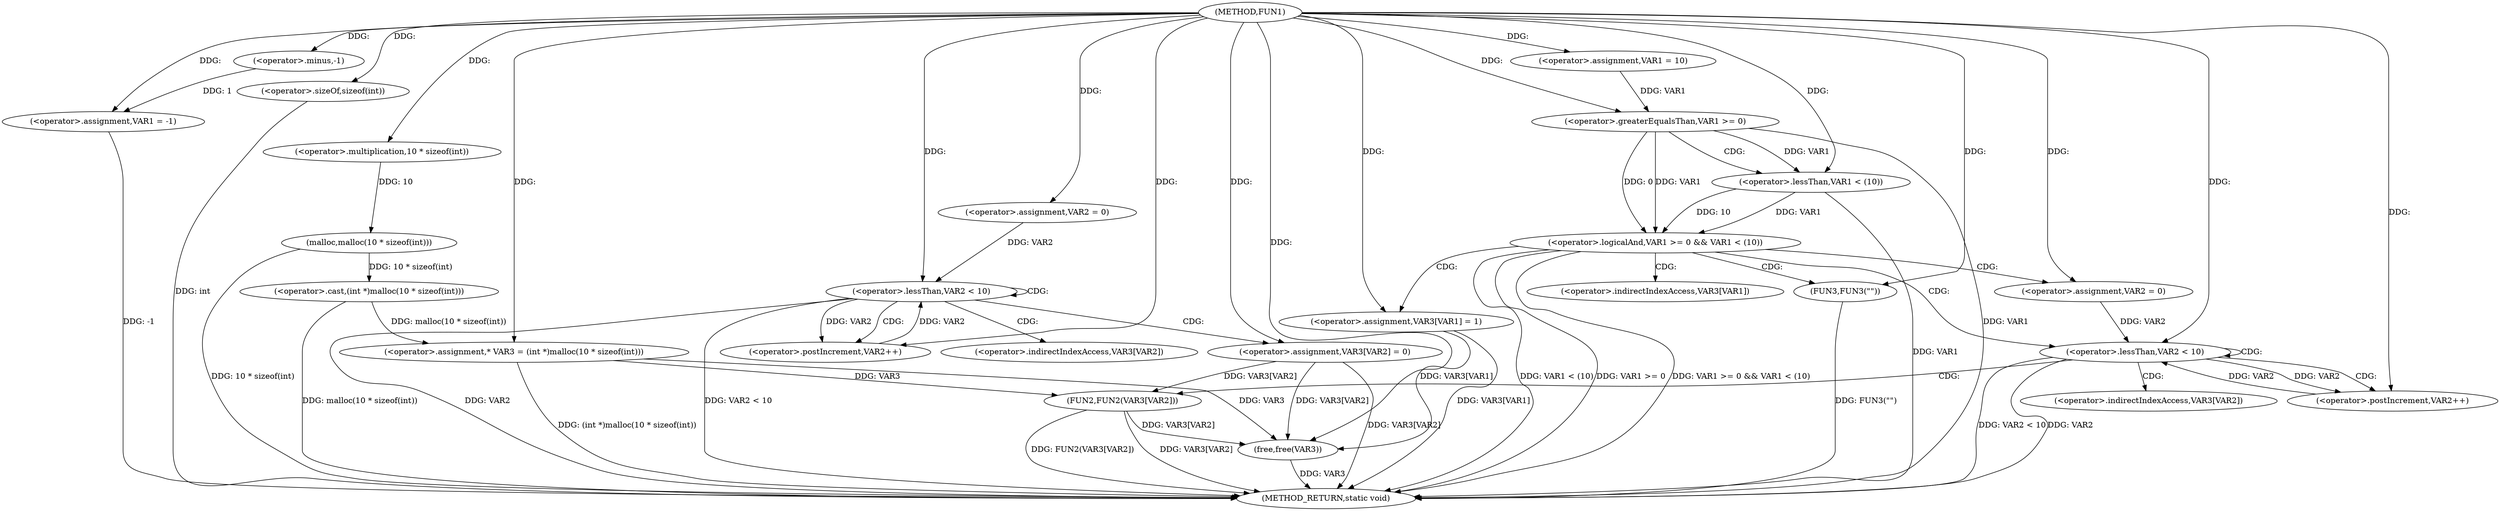 digraph FUN1 {  
"1000100" [label = "(METHOD,FUN1)" ]
"1000171" [label = "(METHOD_RETURN,static void)" ]
"1000103" [label = "(<operator>.assignment,VAR1 = -1)" ]
"1000105" [label = "(<operator>.minus,-1)" ]
"1000107" [label = "(<operator>.assignment,VAR1 = 10)" ]
"1000113" [label = "(<operator>.assignment,* VAR3 = (int *)malloc(10 * sizeof(int)))" ]
"1000115" [label = "(<operator>.cast,(int *)malloc(10 * sizeof(int)))" ]
"1000117" [label = "(malloc,malloc(10 * sizeof(int)))" ]
"1000118" [label = "(<operator>.multiplication,10 * sizeof(int))" ]
"1000120" [label = "(<operator>.sizeOf,sizeof(int))" ]
"1000123" [label = "(<operator>.assignment,VAR2 = 0)" ]
"1000126" [label = "(<operator>.lessThan,VAR2 < 10)" ]
"1000129" [label = "(<operator>.postIncrement,VAR2++)" ]
"1000132" [label = "(<operator>.assignment,VAR3[VAR2] = 0)" ]
"1000138" [label = "(<operator>.logicalAnd,VAR1 >= 0 && VAR1 < (10))" ]
"1000139" [label = "(<operator>.greaterEqualsThan,VAR1 >= 0)" ]
"1000142" [label = "(<operator>.lessThan,VAR1 < (10))" ]
"1000146" [label = "(<operator>.assignment,VAR3[VAR1] = 1)" ]
"1000152" [label = "(<operator>.assignment,VAR2 = 0)" ]
"1000155" [label = "(<operator>.lessThan,VAR2 < 10)" ]
"1000158" [label = "(<operator>.postIncrement,VAR2++)" ]
"1000161" [label = "(FUN2,FUN2(VAR3[VAR2]))" ]
"1000167" [label = "(FUN3,FUN3(\"\"))" ]
"1000169" [label = "(free,free(VAR3))" ]
"1000133" [label = "(<operator>.indirectIndexAccess,VAR3[VAR2])" ]
"1000147" [label = "(<operator>.indirectIndexAccess,VAR3[VAR1])" ]
"1000162" [label = "(<operator>.indirectIndexAccess,VAR3[VAR2])" ]
  "1000115" -> "1000171"  [ label = "DDG: malloc(10 * sizeof(int))"] 
  "1000126" -> "1000171"  [ label = "DDG: VAR2 < 10"] 
  "1000138" -> "1000171"  [ label = "DDG: VAR1 < (10)"] 
  "1000103" -> "1000171"  [ label = "DDG: -1"] 
  "1000126" -> "1000171"  [ label = "DDG: VAR2"] 
  "1000117" -> "1000171"  [ label = "DDG: 10 * sizeof(int)"] 
  "1000132" -> "1000171"  [ label = "DDG: VAR3[VAR2]"] 
  "1000142" -> "1000171"  [ label = "DDG: VAR1"] 
  "1000169" -> "1000171"  [ label = "DDG: VAR3"] 
  "1000138" -> "1000171"  [ label = "DDG: VAR1 >= 0"] 
  "1000139" -> "1000171"  [ label = "DDG: VAR1"] 
  "1000155" -> "1000171"  [ label = "DDG: VAR2 < 10"] 
  "1000167" -> "1000171"  [ label = "DDG: FUN3(\"\")"] 
  "1000113" -> "1000171"  [ label = "DDG: (int *)malloc(10 * sizeof(int))"] 
  "1000120" -> "1000171"  [ label = "DDG: int"] 
  "1000155" -> "1000171"  [ label = "DDG: VAR2"] 
  "1000138" -> "1000171"  [ label = "DDG: VAR1 >= 0 && VAR1 < (10)"] 
  "1000161" -> "1000171"  [ label = "DDG: VAR3[VAR2]"] 
  "1000146" -> "1000171"  [ label = "DDG: VAR3[VAR1]"] 
  "1000161" -> "1000171"  [ label = "DDG: FUN2(VAR3[VAR2])"] 
  "1000105" -> "1000103"  [ label = "DDG: 1"] 
  "1000100" -> "1000103"  [ label = "DDG: "] 
  "1000100" -> "1000105"  [ label = "DDG: "] 
  "1000100" -> "1000107"  [ label = "DDG: "] 
  "1000115" -> "1000113"  [ label = "DDG: malloc(10 * sizeof(int))"] 
  "1000100" -> "1000113"  [ label = "DDG: "] 
  "1000117" -> "1000115"  [ label = "DDG: 10 * sizeof(int)"] 
  "1000118" -> "1000117"  [ label = "DDG: 10"] 
  "1000100" -> "1000118"  [ label = "DDG: "] 
  "1000100" -> "1000120"  [ label = "DDG: "] 
  "1000100" -> "1000123"  [ label = "DDG: "] 
  "1000129" -> "1000126"  [ label = "DDG: VAR2"] 
  "1000123" -> "1000126"  [ label = "DDG: VAR2"] 
  "1000100" -> "1000126"  [ label = "DDG: "] 
  "1000126" -> "1000129"  [ label = "DDG: VAR2"] 
  "1000100" -> "1000129"  [ label = "DDG: "] 
  "1000100" -> "1000132"  [ label = "DDG: "] 
  "1000139" -> "1000138"  [ label = "DDG: VAR1"] 
  "1000139" -> "1000138"  [ label = "DDG: 0"] 
  "1000107" -> "1000139"  [ label = "DDG: VAR1"] 
  "1000100" -> "1000139"  [ label = "DDG: "] 
  "1000142" -> "1000138"  [ label = "DDG: VAR1"] 
  "1000142" -> "1000138"  [ label = "DDG: 10"] 
  "1000139" -> "1000142"  [ label = "DDG: VAR1"] 
  "1000100" -> "1000142"  [ label = "DDG: "] 
  "1000100" -> "1000146"  [ label = "DDG: "] 
  "1000100" -> "1000152"  [ label = "DDG: "] 
  "1000158" -> "1000155"  [ label = "DDG: VAR2"] 
  "1000152" -> "1000155"  [ label = "DDG: VAR2"] 
  "1000100" -> "1000155"  [ label = "DDG: "] 
  "1000155" -> "1000158"  [ label = "DDG: VAR2"] 
  "1000100" -> "1000158"  [ label = "DDG: "] 
  "1000113" -> "1000161"  [ label = "DDG: VAR3"] 
  "1000132" -> "1000161"  [ label = "DDG: VAR3[VAR2]"] 
  "1000100" -> "1000167"  [ label = "DDG: "] 
  "1000113" -> "1000169"  [ label = "DDG: VAR3"] 
  "1000132" -> "1000169"  [ label = "DDG: VAR3[VAR2]"] 
  "1000161" -> "1000169"  [ label = "DDG: VAR3[VAR2]"] 
  "1000146" -> "1000169"  [ label = "DDG: VAR3[VAR1]"] 
  "1000100" -> "1000169"  [ label = "DDG: "] 
  "1000126" -> "1000126"  [ label = "CDG: "] 
  "1000126" -> "1000132"  [ label = "CDG: "] 
  "1000126" -> "1000129"  [ label = "CDG: "] 
  "1000126" -> "1000133"  [ label = "CDG: "] 
  "1000138" -> "1000167"  [ label = "CDG: "] 
  "1000138" -> "1000155"  [ label = "CDG: "] 
  "1000138" -> "1000147"  [ label = "CDG: "] 
  "1000138" -> "1000152"  [ label = "CDG: "] 
  "1000138" -> "1000146"  [ label = "CDG: "] 
  "1000139" -> "1000142"  [ label = "CDG: "] 
  "1000155" -> "1000158"  [ label = "CDG: "] 
  "1000155" -> "1000155"  [ label = "CDG: "] 
  "1000155" -> "1000161"  [ label = "CDG: "] 
  "1000155" -> "1000162"  [ label = "CDG: "] 
}
